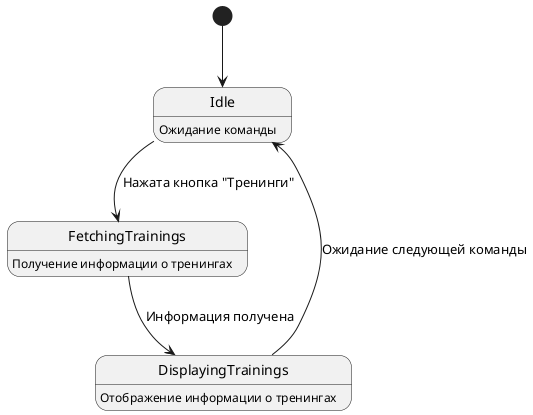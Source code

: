 @startuml
[*] --> Idle

Idle : Ожидание команды
Idle --> FetchingTrainings : Нажата кнопка "Тренинги"
FetchingTrainings : Получение информации о тренингах
FetchingTrainings --> DisplayingTrainings : Информация получена
DisplayingTrainings : Отображение информации о тренингах
DisplayingTrainings --> Idle : Ожидание следующей команды
@enduml
